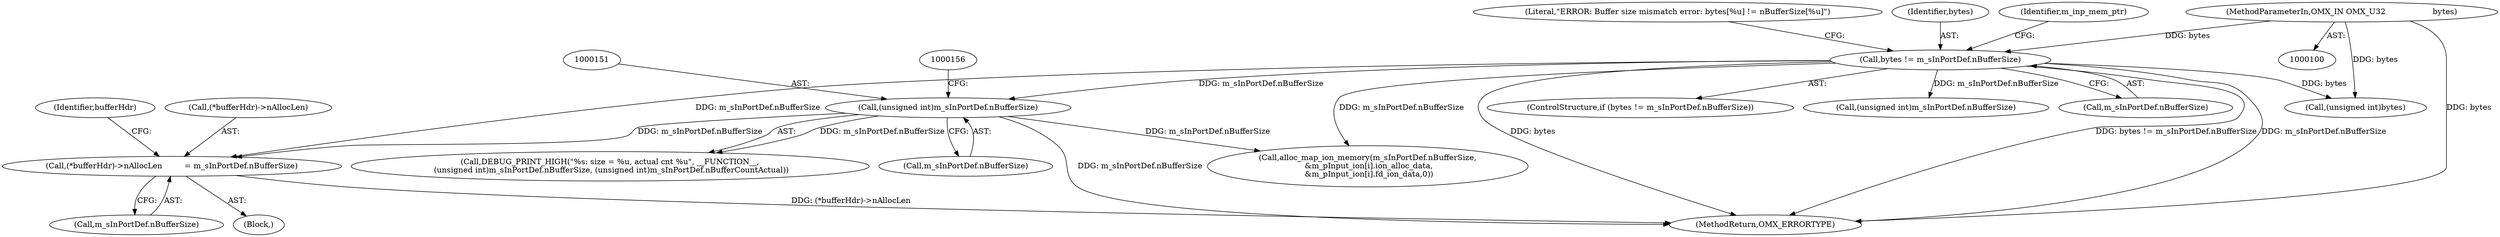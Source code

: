 digraph "0_Android_7558d03e6498e970b761aa44fff6b2c659202d95@pointer" {
"1000314" [label="(Call,(*bufferHdr)->nAllocLen         = m_sInPortDef.nBufferSize)"];
"1000150" [label="(Call,(unsigned int)m_sInPortDef.nBufferSize)"];
"1000125" [label="(Call,bytes != m_sInPortDef.nBufferSize)"];
"1000105" [label="(MethodParameterIn,OMX_IN OMX_U32                   bytes)"];
"1000314" [label="(Call,(*bufferHdr)->nAllocLen         = m_sInPortDef.nBufferSize)"];
"1000325" [label="(Identifier,bufferHdr)"];
"1000105" [label="(MethodParameterIn,OMX_IN OMX_U32                   bytes)"];
"1000132" [label="(Literal,\"ERROR: Buffer size mismatch error: bytes[%u] != nBufferSize[%u]\")"];
"1000125" [label="(Call,bytes != m_sInPortDef.nBufferSize)"];
"1000126" [label="(Identifier,bytes)"];
"1000292" [label="(Block,)"];
"1000147" [label="(Call,DEBUG_PRINT_HIGH(\"%s: size = %u, actual cnt %u\", __FUNCTION__,\n (unsigned int)m_sInPortDef.nBufferSize, (unsigned int)m_sInPortDef.nBufferCountActual))"];
"1000315" [label="(Call,(*bufferHdr)->nAllocLen)"];
"1000150" [label="(Call,(unsigned int)m_sInPortDef.nBufferSize)"];
"1000124" [label="(ControlStructure,if (bytes != m_sInPortDef.nBufferSize))"];
"1000136" [label="(Call,(unsigned int)m_sInPortDef.nBufferSize)"];
"1000133" [label="(Call,(unsigned int)bytes)"];
"1000319" [label="(Call,m_sInPortDef.nBufferSize)"];
"1000152" [label="(Call,m_sInPortDef.nBufferSize)"];
"1000127" [label="(Call,m_sInPortDef.nBufferSize)"];
"1000351" [label="(Call,alloc_map_ion_memory(m_sInPortDef.nBufferSize,\n &m_pInput_ion[i].ion_alloc_data,\n &m_pInput_ion[i].fd_ion_data,0))"];
"1000567" [label="(MethodReturn,OMX_ERRORTYPE)"];
"1000145" [label="(Identifier,m_inp_mem_ptr)"];
"1000314" -> "1000292"  [label="AST: "];
"1000314" -> "1000319"  [label="CFG: "];
"1000315" -> "1000314"  [label="AST: "];
"1000319" -> "1000314"  [label="AST: "];
"1000325" -> "1000314"  [label="CFG: "];
"1000314" -> "1000567"  [label="DDG: (*bufferHdr)->nAllocLen"];
"1000150" -> "1000314"  [label="DDG: m_sInPortDef.nBufferSize"];
"1000125" -> "1000314"  [label="DDG: m_sInPortDef.nBufferSize"];
"1000150" -> "1000147"  [label="AST: "];
"1000150" -> "1000152"  [label="CFG: "];
"1000151" -> "1000150"  [label="AST: "];
"1000152" -> "1000150"  [label="AST: "];
"1000156" -> "1000150"  [label="CFG: "];
"1000150" -> "1000567"  [label="DDG: m_sInPortDef.nBufferSize"];
"1000150" -> "1000147"  [label="DDG: m_sInPortDef.nBufferSize"];
"1000125" -> "1000150"  [label="DDG: m_sInPortDef.nBufferSize"];
"1000150" -> "1000351"  [label="DDG: m_sInPortDef.nBufferSize"];
"1000125" -> "1000124"  [label="AST: "];
"1000125" -> "1000127"  [label="CFG: "];
"1000126" -> "1000125"  [label="AST: "];
"1000127" -> "1000125"  [label="AST: "];
"1000132" -> "1000125"  [label="CFG: "];
"1000145" -> "1000125"  [label="CFG: "];
"1000125" -> "1000567"  [label="DDG: bytes"];
"1000125" -> "1000567"  [label="DDG: bytes != m_sInPortDef.nBufferSize"];
"1000125" -> "1000567"  [label="DDG: m_sInPortDef.nBufferSize"];
"1000105" -> "1000125"  [label="DDG: bytes"];
"1000125" -> "1000133"  [label="DDG: bytes"];
"1000125" -> "1000136"  [label="DDG: m_sInPortDef.nBufferSize"];
"1000125" -> "1000351"  [label="DDG: m_sInPortDef.nBufferSize"];
"1000105" -> "1000100"  [label="AST: "];
"1000105" -> "1000567"  [label="DDG: bytes"];
"1000105" -> "1000133"  [label="DDG: bytes"];
}
